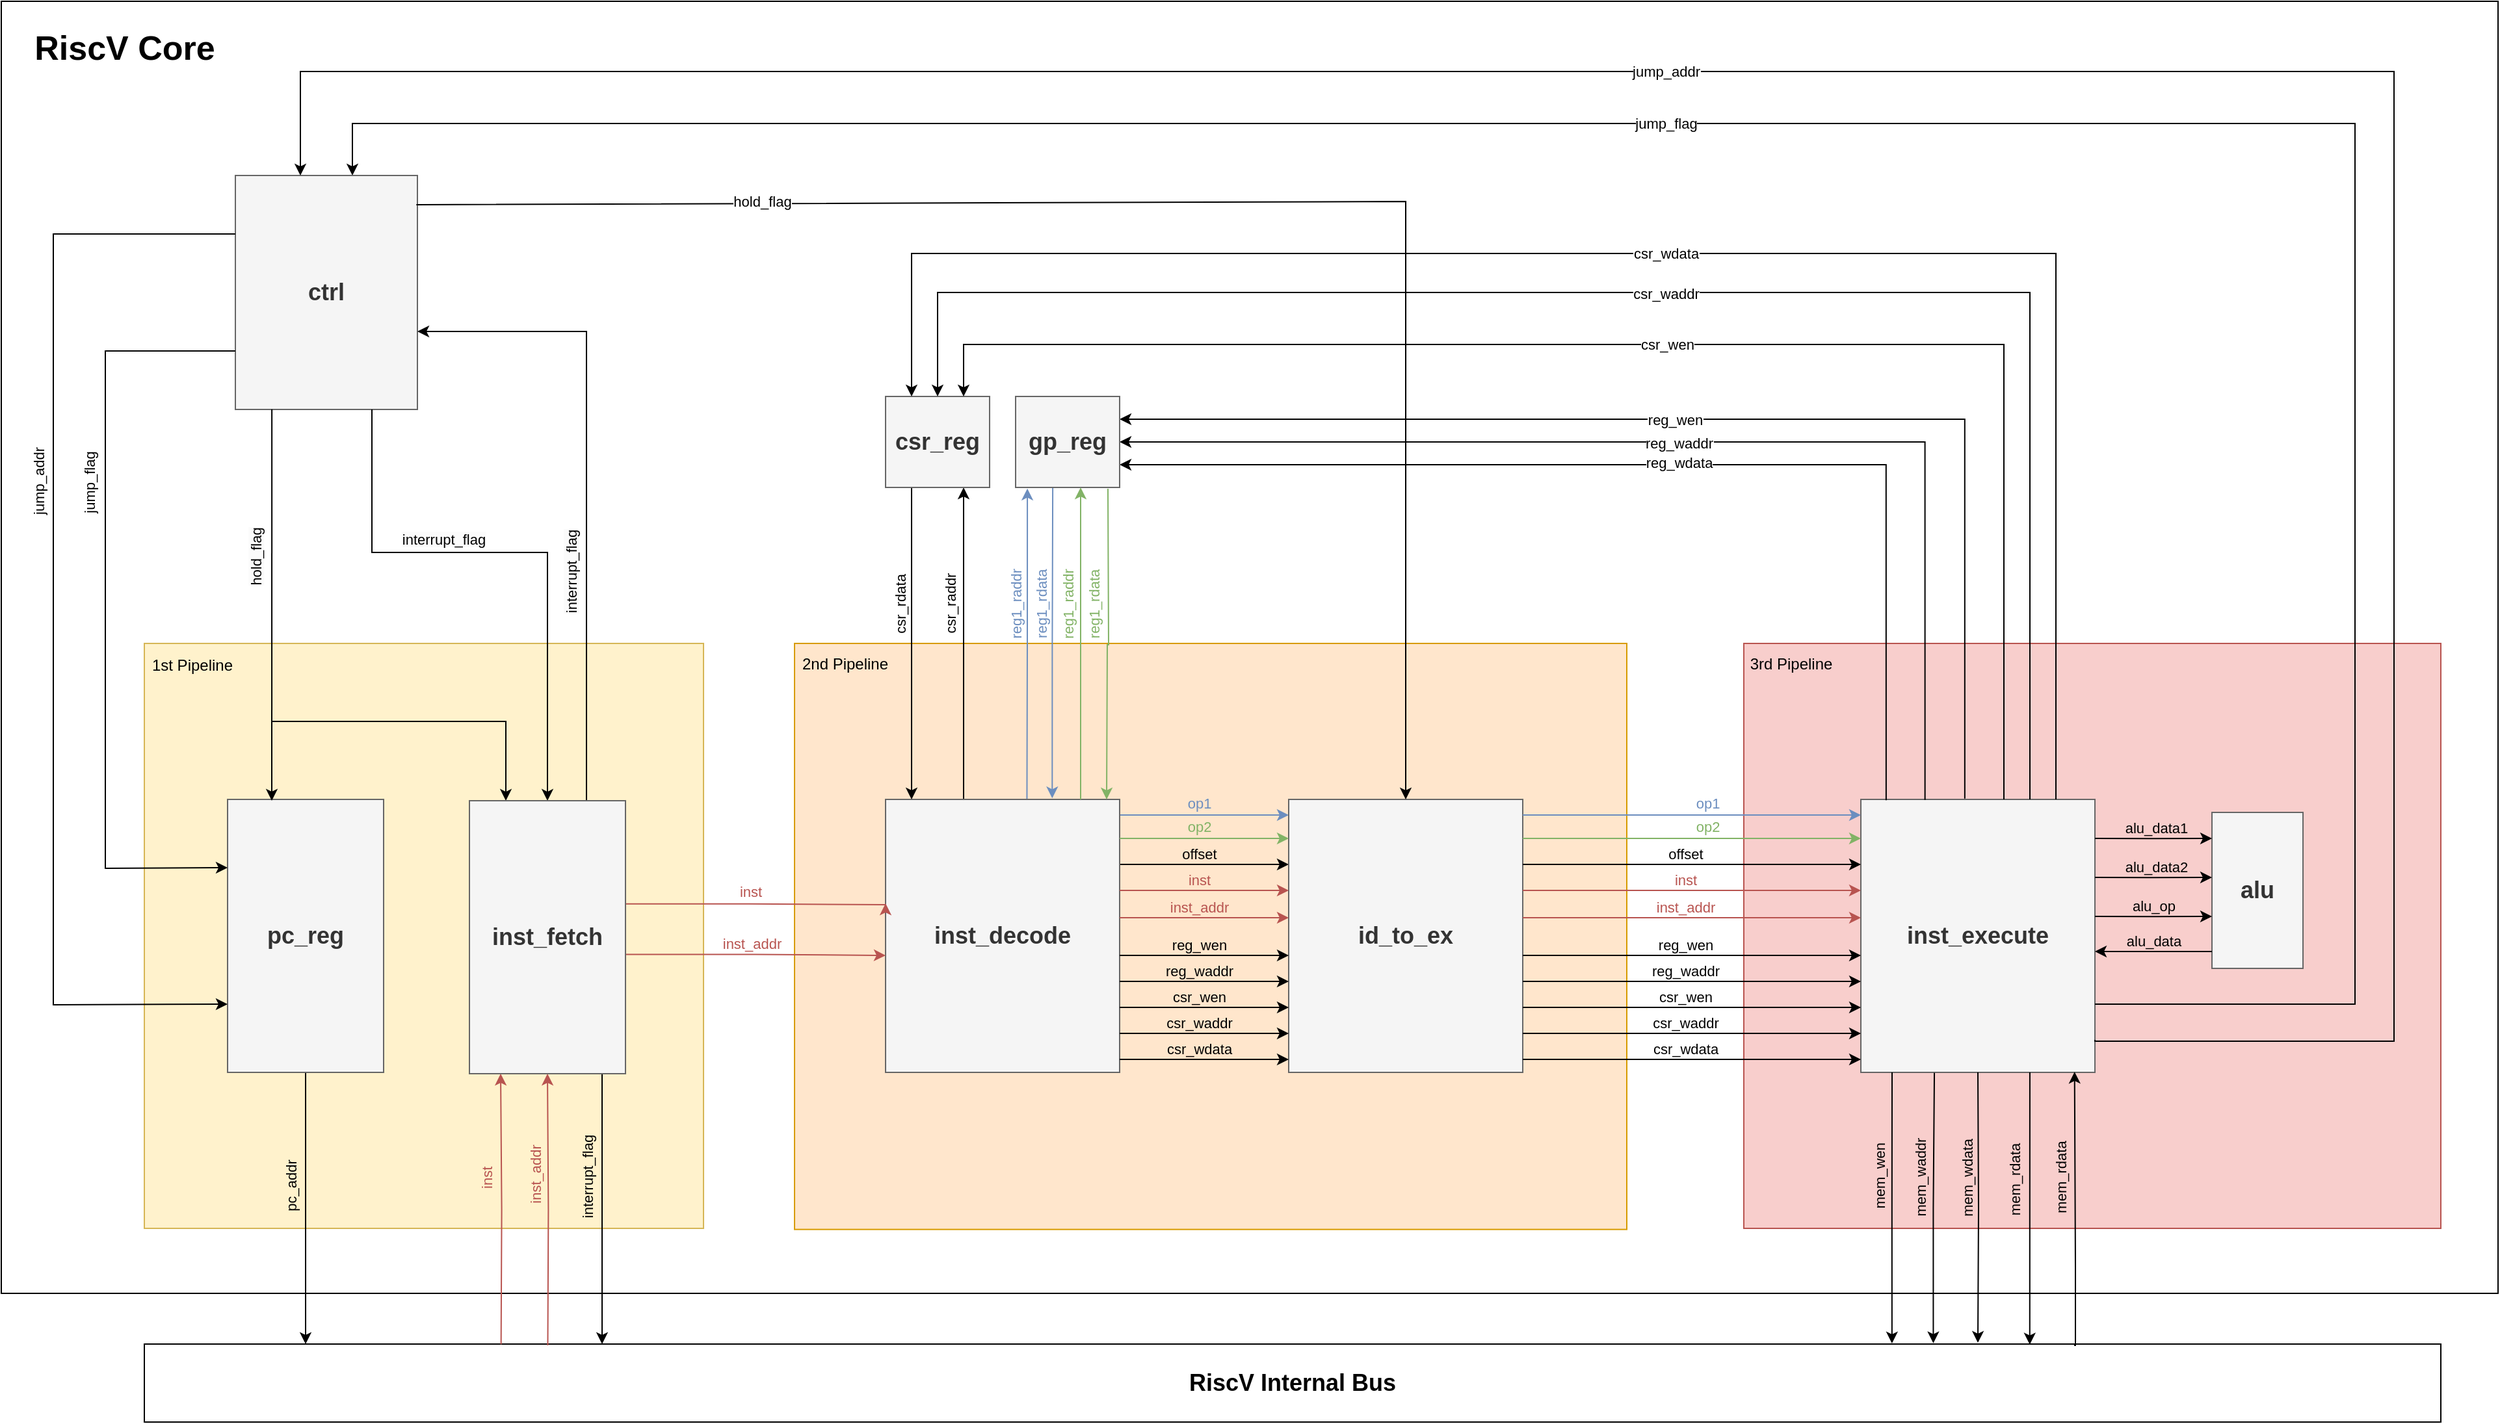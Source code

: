 <mxfile version="24.7.5">
  <diagram name="第 1 页" id="WQeAwxKFcT7OB5Cg3qxY">
    <mxGraphModel dx="327" dy="247" grid="1" gridSize="10" guides="1" tooltips="1" connect="1" arrows="1" fold="1" page="1" pageScale="1" pageWidth="827" pageHeight="1169" math="0" shadow="0">
      <root>
        <mxCell id="0" />
        <mxCell id="1" parent="0" />
        <mxCell id="hIqT9i04S8oYivavArrL-4" value="" style="rounded=0;whiteSpace=wrap;html=1;" parent="1" vertex="1">
          <mxGeometry x="240" y="106" width="1920" height="994" as="geometry" />
        </mxCell>
        <mxCell id="hIqT9i04S8oYivavArrL-15" value="" style="rounded=0;whiteSpace=wrap;html=1;fillColor=#f8cecc;strokeColor=#b85450;" parent="1" vertex="1">
          <mxGeometry x="1580" y="600" width="536" height="450" as="geometry" />
        </mxCell>
        <mxCell id="hIqT9i04S8oYivavArrL-16" value="3rd Pipeline" style="text;html=1;align=center;verticalAlign=middle;whiteSpace=wrap;rounded=0;" parent="1" vertex="1">
          <mxGeometry x="1580" y="600" width="72.826" height="32.143" as="geometry" />
        </mxCell>
        <mxCell id="at4TgTFT5-a5In5rYcma-98" value="&lt;font style=&quot;font-size: 18px;&quot;&gt;&lt;b&gt;inst_execute&lt;/b&gt;&lt;/font&gt;" style="rounded=0;whiteSpace=wrap;html=1;fillColor=#f5f5f5;fontColor=#333333;strokeColor=#666666;" vertex="1" parent="1">
          <mxGeometry x="1670" y="720" width="180" height="210" as="geometry" />
        </mxCell>
        <mxCell id="hIqT9i04S8oYivavArrL-14" value="" style="rounded=0;whiteSpace=wrap;html=1;fillColor=#ffe6cc;strokeColor=#d79b00;" parent="1" vertex="1">
          <mxGeometry x="850" y="600" width="640" height="450.82" as="geometry" />
        </mxCell>
        <mxCell id="hIqT9i04S8oYivavArrL-5" value="&lt;font style=&quot;font-size: 26px;&quot;&gt;&lt;b&gt;RiscV Core&lt;/b&gt;&lt;/font&gt;" style="text;html=1;align=center;verticalAlign=middle;whiteSpace=wrap;rounded=0;" parent="1" vertex="1">
          <mxGeometry x="255" y="127" width="160" height="30" as="geometry" />
        </mxCell>
        <mxCell id="hIqT9i04S8oYivavArrL-39" value="&lt;font style=&quot;font-size: 18px;&quot;&gt;&lt;b&gt;RiscV Internal Bus&lt;/b&gt;&lt;/font&gt;" style="rounded=0;whiteSpace=wrap;html=1;" parent="1" vertex="1">
          <mxGeometry x="350" y="1139" width="1766" height="60" as="geometry" />
        </mxCell>
        <mxCell id="at4TgTFT5-a5In5rYcma-33" style="edgeStyle=orthogonalEdgeStyle;rounded=0;orthogonalLoop=1;jettySize=auto;html=1;exitX=0.113;exitY=1.012;exitDx=0;exitDy=0;entryX=0.604;entryY=0.004;entryDx=0;entryDy=0;fillColor=#dae8fc;strokeColor=#6c8ebf;fontColor=#6C8EBF;startArrow=classic;startFill=1;endArrow=none;endFill=0;entryPerimeter=0;exitPerimeter=0;" edge="1" parent="1" source="at4TgTFT5-a5In5rYcma-201" target="at4TgTFT5-a5In5rYcma-41">
          <mxGeometry relative="1" as="geometry">
            <mxPoint x="1029" y="505.0" as="sourcePoint" />
            <mxPoint x="1029" y="585.0" as="targetPoint" />
          </mxGeometry>
        </mxCell>
        <mxCell id="at4TgTFT5-a5In5rYcma-34" value="&lt;font color=&quot;#6c8ebf&quot;&gt;reg1_raddr&lt;/font&gt;" style="edgeLabel;html=1;align=center;verticalAlign=middle;resizable=0;points=[];horizontal=0;" vertex="1" connectable="0" parent="at4TgTFT5-a5In5rYcma-33">
          <mxGeometry x="-0.06" y="1" relative="1" as="geometry">
            <mxPoint x="-10" y="-24" as="offset" />
          </mxGeometry>
        </mxCell>
        <mxCell id="at4TgTFT5-a5In5rYcma-35" style="edgeStyle=orthogonalEdgeStyle;rounded=0;orthogonalLoop=1;jettySize=auto;html=1;exitX=0.25;exitY=0;exitDx=0;exitDy=0;entryX=0.75;entryY=1;entryDx=0;entryDy=0;" edge="1" parent="1" source="at4TgTFT5-a5In5rYcma-41" target="at4TgTFT5-a5In5rYcma-50">
          <mxGeometry relative="1" as="geometry">
            <mxPoint x="960" y="730" as="sourcePoint" />
            <mxPoint x="960" y="490" as="targetPoint" />
            <Array as="points">
              <mxPoint x="980" y="720" />
            </Array>
          </mxGeometry>
        </mxCell>
        <mxCell id="at4TgTFT5-a5In5rYcma-36" value="csr_raddr" style="edgeLabel;html=1;align=center;verticalAlign=middle;resizable=0;points=[];labelBackgroundColor=none;horizontal=0;" vertex="1" connectable="0" parent="at4TgTFT5-a5In5rYcma-35">
          <mxGeometry x="-0.078" y="-1" relative="1" as="geometry">
            <mxPoint x="-11" y="-48" as="offset" />
          </mxGeometry>
        </mxCell>
        <mxCell id="at4TgTFT5-a5In5rYcma-37" style="edgeStyle=orthogonalEdgeStyle;rounded=0;orthogonalLoop=1;jettySize=auto;html=1;exitX=1;exitY=0.5;exitDx=0;exitDy=0;entryX=0;entryY=0.5;entryDx=0;entryDy=0;fillColor=#dae8fc;strokeColor=#6c8ebf;" edge="1" parent="1">
          <mxGeometry relative="1" as="geometry">
            <mxPoint x="1100" y="732" as="sourcePoint" />
            <mxPoint x="1230" y="732" as="targetPoint" />
          </mxGeometry>
        </mxCell>
        <mxCell id="at4TgTFT5-a5In5rYcma-38" value="&lt;font color=&quot;#6c8ebf&quot;&gt;op1&lt;/font&gt;" style="edgeLabel;html=1;align=center;verticalAlign=middle;resizable=0;points=[];labelBackgroundColor=none;" vertex="1" connectable="0" parent="at4TgTFT5-a5In5rYcma-37">
          <mxGeometry x="0.234" y="2" relative="1" as="geometry">
            <mxPoint x="-19" y="-7" as="offset" />
          </mxGeometry>
        </mxCell>
        <mxCell id="at4TgTFT5-a5In5rYcma-39" style="edgeStyle=orthogonalEdgeStyle;rounded=0;orthogonalLoop=1;jettySize=auto;html=1;entryX=0;entryY=0.5;entryDx=0;entryDy=0;" edge="1" parent="1">
          <mxGeometry relative="1" as="geometry">
            <mxPoint x="1100" y="770" as="sourcePoint" />
            <mxPoint x="1230" y="770" as="targetPoint" />
          </mxGeometry>
        </mxCell>
        <mxCell id="at4TgTFT5-a5In5rYcma-40" value="offset" style="edgeLabel;html=1;align=center;verticalAlign=middle;resizable=0;points=[];labelBackgroundColor=none;" vertex="1" connectable="0" parent="at4TgTFT5-a5In5rYcma-39">
          <mxGeometry x="-0.016" y="-2" relative="1" as="geometry">
            <mxPoint x="-3" y="-10" as="offset" />
          </mxGeometry>
        </mxCell>
        <mxCell id="at4TgTFT5-a5In5rYcma-41" value="&lt;font style=&quot;font-size: 18px;&quot;&gt;&lt;b&gt;inst_decode&lt;/b&gt;&lt;/font&gt;" style="rounded=0;whiteSpace=wrap;html=1;fillColor=#f5f5f5;fontColor=#333333;strokeColor=#666666;glass=0;" vertex="1" parent="1">
          <mxGeometry x="920" y="720" width="180" height="210" as="geometry" />
        </mxCell>
        <mxCell id="at4TgTFT5-a5In5rYcma-44" value="&lt;font style=&quot;font-size: 18px;&quot;&gt;&lt;b&gt;id_to_ex&lt;/b&gt;&lt;/font&gt;" style="rounded=0;whiteSpace=wrap;html=1;fillColor=#f5f5f5;fontColor=#333333;strokeColor=#666666;" vertex="1" parent="1">
          <mxGeometry x="1230" y="720" width="180" height="210" as="geometry" />
        </mxCell>
        <mxCell id="at4TgTFT5-a5In5rYcma-45" style="edgeStyle=orthogonalEdgeStyle;rounded=0;orthogonalLoop=1;jettySize=auto;html=1;exitX=0.712;exitY=-0.004;exitDx=0;exitDy=0;entryX=0.357;entryY=1.004;entryDx=0;entryDy=0;fillColor=#dae8fc;strokeColor=#6c8ebf;startArrow=classic;startFill=1;endArrow=none;endFill=0;entryPerimeter=0;exitPerimeter=0;" edge="1" parent="1" source="at4TgTFT5-a5In5rYcma-41" target="at4TgTFT5-a5In5rYcma-201">
          <mxGeometry relative="1" as="geometry">
            <mxPoint x="1069" y="585.0" as="sourcePoint" />
            <mxPoint x="1069" y="505.0" as="targetPoint" />
          </mxGeometry>
        </mxCell>
        <mxCell id="at4TgTFT5-a5In5rYcma-46" value="&lt;font color=&quot;#6c8ebf&quot;&gt;reg1_rdata&lt;/font&gt;" style="edgeLabel;html=1;align=center;verticalAlign=middle;resizable=0;points=[];horizontal=0;" vertex="1" connectable="0" parent="at4TgTFT5-a5In5rYcma-45">
          <mxGeometry x="-0.069" y="1" relative="1" as="geometry">
            <mxPoint x="-7" y="-38" as="offset" />
          </mxGeometry>
        </mxCell>
        <mxCell id="at4TgTFT5-a5In5rYcma-48" style="edgeStyle=orthogonalEdgeStyle;rounded=0;orthogonalLoop=1;jettySize=auto;html=1;exitX=0.25;exitY=1;exitDx=0;exitDy=0;" edge="1" parent="1">
          <mxGeometry relative="1" as="geometry">
            <mxPoint x="930" y="480" as="sourcePoint" />
            <mxPoint x="940" y="720" as="targetPoint" />
            <Array as="points">
              <mxPoint x="940" y="480" />
              <mxPoint x="940" y="720" />
            </Array>
          </mxGeometry>
        </mxCell>
        <mxCell id="at4TgTFT5-a5In5rYcma-49" value="csr_rdata" style="edgeLabel;html=1;align=center;verticalAlign=middle;resizable=0;points=[];horizontal=0;" vertex="1" connectable="0" parent="at4TgTFT5-a5In5rYcma-48">
          <mxGeometry x="-0.186" y="2" relative="1" as="geometry">
            <mxPoint x="-11" y="-2" as="offset" />
          </mxGeometry>
        </mxCell>
        <mxCell id="at4TgTFT5-a5In5rYcma-50" value="&lt;font style=&quot;font-size: 18px;&quot;&gt;&lt;b&gt;csr_reg&lt;/b&gt;&lt;/font&gt;" style="rounded=0;whiteSpace=wrap;html=1;fillColor=#f5f5f5;fontColor=#333333;strokeColor=#666666;" vertex="1" parent="1">
          <mxGeometry x="920" y="410" width="80" height="70" as="geometry" />
        </mxCell>
        <mxCell id="at4TgTFT5-a5In5rYcma-55" style="edgeStyle=orthogonalEdgeStyle;rounded=0;orthogonalLoop=1;jettySize=auto;html=1;exitX=1;exitY=0.5;exitDx=0;exitDy=0;entryX=0;entryY=0.5;entryDx=0;entryDy=0;fillColor=#d5e8d4;strokeColor=#82b366;" edge="1" parent="1">
          <mxGeometry relative="1" as="geometry">
            <mxPoint x="1100" y="750" as="sourcePoint" />
            <mxPoint x="1230" y="750" as="targetPoint" />
          </mxGeometry>
        </mxCell>
        <mxCell id="at4TgTFT5-a5In5rYcma-56" value="&lt;font color=&quot;#82b366&quot;&gt;op2&lt;/font&gt;" style="edgeLabel;html=1;align=center;verticalAlign=middle;resizable=0;points=[];labelBackgroundColor=none;" vertex="1" connectable="0" parent="at4TgTFT5-a5In5rYcma-55">
          <mxGeometry x="0.234" y="2" relative="1" as="geometry">
            <mxPoint x="-19" y="-7" as="offset" />
          </mxGeometry>
        </mxCell>
        <mxCell id="at4TgTFT5-a5In5rYcma-57" style="edgeStyle=orthogonalEdgeStyle;rounded=0;orthogonalLoop=1;jettySize=auto;html=1;entryX=0;entryY=0.5;entryDx=0;entryDy=0;fillColor=#f8cecc;strokeColor=#B85450;" edge="1" parent="1">
          <mxGeometry relative="1" as="geometry">
            <mxPoint x="1100" y="790" as="sourcePoint" />
            <mxPoint x="1230" y="790" as="targetPoint" />
          </mxGeometry>
        </mxCell>
        <mxCell id="at4TgTFT5-a5In5rYcma-58" value="inst" style="edgeLabel;html=1;align=center;verticalAlign=middle;resizable=0;points=[];fontColor=#B85450;labelBackgroundColor=none;" vertex="1" connectable="0" parent="at4TgTFT5-a5In5rYcma-57">
          <mxGeometry x="-0.016" y="-2" relative="1" as="geometry">
            <mxPoint x="-3" y="-10" as="offset" />
          </mxGeometry>
        </mxCell>
        <mxCell id="at4TgTFT5-a5In5rYcma-59" style="edgeStyle=orthogonalEdgeStyle;rounded=0;orthogonalLoop=1;jettySize=auto;html=1;entryX=0;entryY=0.5;entryDx=0;entryDy=0;fillColor=#f8cecc;strokeColor=#b85450;" edge="1" parent="1">
          <mxGeometry relative="1" as="geometry">
            <mxPoint x="1100" y="811" as="sourcePoint" />
            <mxPoint x="1230" y="811" as="targetPoint" />
          </mxGeometry>
        </mxCell>
        <mxCell id="at4TgTFT5-a5In5rYcma-60" value="inst_addr" style="edgeLabel;html=1;align=center;verticalAlign=middle;resizable=0;points=[];fontColor=#B85450;labelBackgroundColor=none;" vertex="1" connectable="0" parent="at4TgTFT5-a5In5rYcma-59">
          <mxGeometry x="-0.016" y="-2" relative="1" as="geometry">
            <mxPoint x="-3" y="-10" as="offset" />
          </mxGeometry>
        </mxCell>
        <mxCell id="at4TgTFT5-a5In5rYcma-61" style="edgeStyle=orthogonalEdgeStyle;rounded=0;orthogonalLoop=1;jettySize=auto;html=1;entryX=0;entryY=0.5;entryDx=0;entryDy=0;" edge="1" parent="1">
          <mxGeometry relative="1" as="geometry">
            <mxPoint x="1100" y="840" as="sourcePoint" />
            <mxPoint x="1230" y="840" as="targetPoint" />
          </mxGeometry>
        </mxCell>
        <mxCell id="at4TgTFT5-a5In5rYcma-62" value="reg_wen" style="edgeLabel;html=1;align=center;verticalAlign=middle;resizable=0;points=[];labelBackgroundColor=none;" vertex="1" connectable="0" parent="at4TgTFT5-a5In5rYcma-61">
          <mxGeometry x="-0.016" y="-2" relative="1" as="geometry">
            <mxPoint x="-3" y="-10" as="offset" />
          </mxGeometry>
        </mxCell>
        <mxCell id="at4TgTFT5-a5In5rYcma-63" style="edgeStyle=orthogonalEdgeStyle;rounded=0;orthogonalLoop=1;jettySize=auto;html=1;entryX=0;entryY=0.5;entryDx=0;entryDy=0;" edge="1" parent="1">
          <mxGeometry relative="1" as="geometry">
            <mxPoint x="1100" y="860" as="sourcePoint" />
            <mxPoint x="1230" y="860" as="targetPoint" />
          </mxGeometry>
        </mxCell>
        <mxCell id="at4TgTFT5-a5In5rYcma-64" value="reg_waddr" style="edgeLabel;html=1;align=center;verticalAlign=middle;resizable=0;points=[];labelBackgroundColor=none;" vertex="1" connectable="0" parent="at4TgTFT5-a5In5rYcma-63">
          <mxGeometry x="-0.016" y="-2" relative="1" as="geometry">
            <mxPoint x="-3" y="-10" as="offset" />
          </mxGeometry>
        </mxCell>
        <mxCell id="at4TgTFT5-a5In5rYcma-65" style="edgeStyle=orthogonalEdgeStyle;rounded=0;orthogonalLoop=1;jettySize=auto;html=1;entryX=0;entryY=0.5;entryDx=0;entryDy=0;" edge="1" parent="1">
          <mxGeometry relative="1" as="geometry">
            <mxPoint x="1100" y="880" as="sourcePoint" />
            <mxPoint x="1230" y="880" as="targetPoint" />
          </mxGeometry>
        </mxCell>
        <mxCell id="at4TgTFT5-a5In5rYcma-66" value="csr_wen" style="edgeLabel;html=1;align=center;verticalAlign=middle;resizable=0;points=[];labelBackgroundColor=none;" vertex="1" connectable="0" parent="at4TgTFT5-a5In5rYcma-65">
          <mxGeometry x="-0.016" y="-2" relative="1" as="geometry">
            <mxPoint x="-3" y="-10" as="offset" />
          </mxGeometry>
        </mxCell>
        <mxCell id="at4TgTFT5-a5In5rYcma-67" style="edgeStyle=orthogonalEdgeStyle;rounded=0;orthogonalLoop=1;jettySize=auto;html=1;entryX=0;entryY=0.5;entryDx=0;entryDy=0;" edge="1" parent="1">
          <mxGeometry relative="1" as="geometry">
            <mxPoint x="1100" y="900" as="sourcePoint" />
            <mxPoint x="1230" y="900" as="targetPoint" />
          </mxGeometry>
        </mxCell>
        <mxCell id="at4TgTFT5-a5In5rYcma-68" value="csr_waddr" style="edgeLabel;html=1;align=center;verticalAlign=middle;resizable=0;points=[];labelBackgroundColor=none;" vertex="1" connectable="0" parent="at4TgTFT5-a5In5rYcma-67">
          <mxGeometry x="-0.016" y="-2" relative="1" as="geometry">
            <mxPoint x="-3" y="-10" as="offset" />
          </mxGeometry>
        </mxCell>
        <mxCell id="at4TgTFT5-a5In5rYcma-73" style="edgeStyle=orthogonalEdgeStyle;rounded=0;orthogonalLoop=1;jettySize=auto;html=1;entryX=0;entryY=0.5;entryDx=0;entryDy=0;" edge="1" parent="1">
          <mxGeometry relative="1" as="geometry">
            <mxPoint x="1100" y="920" as="sourcePoint" />
            <mxPoint x="1230" y="920" as="targetPoint" />
          </mxGeometry>
        </mxCell>
        <mxCell id="at4TgTFT5-a5In5rYcma-74" value="csr_wdata" style="edgeLabel;html=1;align=center;verticalAlign=middle;resizable=0;points=[];labelBackgroundColor=none;" vertex="1" connectable="0" parent="at4TgTFT5-a5In5rYcma-73">
          <mxGeometry x="-0.016" y="-2" relative="1" as="geometry">
            <mxPoint x="-3" y="-10" as="offset" />
          </mxGeometry>
        </mxCell>
        <mxCell id="at4TgTFT5-a5In5rYcma-96" style="edgeStyle=orthogonalEdgeStyle;rounded=0;orthogonalLoop=1;jettySize=auto;html=1;exitX=1;exitY=0.75;exitDx=0;exitDy=0;" edge="1" parent="1" source="at4TgTFT5-a5In5rYcma-98" target="at4TgTFT5-a5In5rYcma-153">
          <mxGeometry relative="1" as="geometry">
            <Array as="points">
              <mxPoint x="2050" y="877" />
              <mxPoint x="2050" y="200" />
              <mxPoint x="510" y="200" />
            </Array>
          </mxGeometry>
        </mxCell>
        <mxCell id="at4TgTFT5-a5In5rYcma-97" value="jump_flag" style="edgeLabel;html=1;align=center;verticalAlign=middle;resizable=0;points=[];" vertex="1" connectable="0" parent="at4TgTFT5-a5In5rYcma-96">
          <mxGeometry x="-0.067" y="1" relative="1" as="geometry">
            <mxPoint x="-261" y="-1" as="offset" />
          </mxGeometry>
        </mxCell>
        <mxCell id="at4TgTFT5-a5In5rYcma-122" style="edgeStyle=orthogonalEdgeStyle;rounded=0;orthogonalLoop=1;jettySize=auto;html=1;entryX=0.314;entryY=1.002;entryDx=0;entryDy=0;endArrow=none;endFill=0;startArrow=classic;startFill=1;entryPerimeter=0;exitX=0.779;exitY=-0.011;exitDx=0;exitDy=0;exitPerimeter=0;" edge="1" parent="1" source="hIqT9i04S8oYivavArrL-39" target="at4TgTFT5-a5In5rYcma-98">
          <mxGeometry relative="1" as="geometry">
            <mxPoint x="1726" y="1079" as="sourcePoint" />
            <mxPoint x="1726.57" y="940" as="targetPoint" />
          </mxGeometry>
        </mxCell>
        <mxCell id="at4TgTFT5-a5In5rYcma-123" value="mem_waddr" style="edgeLabel;html=1;align=center;verticalAlign=middle;resizable=0;points=[];labelBackgroundColor=none;horizontal=0;" vertex="1" connectable="0" parent="at4TgTFT5-a5In5rYcma-122">
          <mxGeometry x="-0.078" y="-1" relative="1" as="geometry">
            <mxPoint x="-11" y="-31" as="offset" />
          </mxGeometry>
        </mxCell>
        <mxCell id="at4TgTFT5-a5In5rYcma-125" style="edgeStyle=orthogonalEdgeStyle;rounded=0;orthogonalLoop=1;jettySize=auto;html=1;exitX=0.761;exitY=-0.009;exitDx=0;exitDy=0;startArrow=classic;startFill=1;endArrow=none;endFill=0;exitPerimeter=0;" edge="1" parent="1" source="hIqT9i04S8oYivavArrL-39">
          <mxGeometry relative="1" as="geometry">
            <mxPoint x="1693.926" y="1071.14" as="sourcePoint" />
            <mxPoint x="1694" y="930" as="targetPoint" />
          </mxGeometry>
        </mxCell>
        <mxCell id="at4TgTFT5-a5In5rYcma-126" value="mem_wen" style="edgeLabel;html=1;align=center;verticalAlign=middle;resizable=0;points=[];labelBackgroundColor=none;horizontal=0;" vertex="1" connectable="0" parent="at4TgTFT5-a5In5rYcma-125">
          <mxGeometry x="-0.078" y="-1" relative="1" as="geometry">
            <mxPoint x="-11" y="-32" as="offset" />
          </mxGeometry>
        </mxCell>
        <mxCell id="at4TgTFT5-a5In5rYcma-133" style="edgeStyle=orthogonalEdgeStyle;rounded=0;orthogonalLoop=1;jettySize=auto;html=1;exitX=0.108;exitY=0.003;exitDx=0;exitDy=0;entryX=1;entryY=0.75;entryDx=0;entryDy=0;exitPerimeter=0;" edge="1" parent="1" source="at4TgTFT5-a5In5rYcma-98" target="at4TgTFT5-a5In5rYcma-201">
          <mxGeometry relative="1" as="geometry">
            <mxPoint x="1460" y="560" as="sourcePoint" />
            <mxPoint x="1460" y="480" as="targetPoint" />
            <Array as="points">
              <mxPoint x="1689" y="462" />
            </Array>
          </mxGeometry>
        </mxCell>
        <mxCell id="at4TgTFT5-a5In5rYcma-135" style="edgeStyle=orthogonalEdgeStyle;rounded=0;orthogonalLoop=1;jettySize=auto;html=1;exitX=0.274;exitY=0.002;exitDx=0;exitDy=0;entryX=1;entryY=0.5;entryDx=0;entryDy=0;exitPerimeter=0;" edge="1" parent="1" source="at4TgTFT5-a5In5rYcma-98" target="at4TgTFT5-a5In5rYcma-201">
          <mxGeometry relative="1" as="geometry">
            <mxPoint x="1489.0" y="560" as="sourcePoint" />
            <mxPoint x="1489.0" y="480" as="targetPoint" />
            <Array as="points">
              <mxPoint x="1719" y="445" />
            </Array>
          </mxGeometry>
        </mxCell>
        <mxCell id="at4TgTFT5-a5In5rYcma-136" value="reg_waddr" style="edgeLabel;html=1;align=center;verticalAlign=middle;resizable=0;points=[];" vertex="1" connectable="0" parent="at4TgTFT5-a5In5rYcma-135">
          <mxGeometry x="-0.078" y="-1" relative="1" as="geometry">
            <mxPoint x="-52" y="2" as="offset" />
          </mxGeometry>
        </mxCell>
        <mxCell id="at4TgTFT5-a5In5rYcma-137" style="edgeStyle=orthogonalEdgeStyle;rounded=0;orthogonalLoop=1;jettySize=auto;html=1;exitX=0.444;exitY=-0.003;exitDx=0;exitDy=0;entryX=1;entryY=0.25;entryDx=0;entryDy=0;exitPerimeter=0;" edge="1" parent="1" source="at4TgTFT5-a5In5rYcma-98" target="at4TgTFT5-a5In5rYcma-201">
          <mxGeometry relative="1" as="geometry">
            <mxPoint x="1520.0" y="560" as="sourcePoint" />
            <mxPoint x="1520.0" y="480" as="targetPoint" />
          </mxGeometry>
        </mxCell>
        <mxCell id="at4TgTFT5-a5In5rYcma-138" value="reg_wdata" style="edgeLabel;html=1;align=center;verticalAlign=middle;resizable=0;points=[];" vertex="1" connectable="0" parent="at4TgTFT5-a5In5rYcma-137">
          <mxGeometry x="-0.078" y="-1" relative="1" as="geometry">
            <mxPoint x="-78" y="34" as="offset" />
          </mxGeometry>
        </mxCell>
        <mxCell id="at4TgTFT5-a5In5rYcma-209" value="reg_wen" style="edgeLabel;html=1;align=center;verticalAlign=middle;resizable=0;points=[];" vertex="1" connectable="0" parent="at4TgTFT5-a5In5rYcma-137">
          <mxGeometry x="0.068" relative="1" as="geometry">
            <mxPoint x="-12" as="offset" />
          </mxGeometry>
        </mxCell>
        <mxCell id="at4TgTFT5-a5In5rYcma-140" style="edgeStyle=orthogonalEdgeStyle;rounded=0;orthogonalLoop=1;jettySize=auto;html=1;exitX=0.821;exitY=0.006;exitDx=0;exitDy=0;entryX=0.722;entryY=1;entryDx=0;entryDy=0;endArrow=none;endFill=0;startArrow=classic;startFill=1;entryPerimeter=0;exitPerimeter=0;" edge="1" parent="1" source="hIqT9i04S8oYivavArrL-39" target="at4TgTFT5-a5In5rYcma-98">
          <mxGeometry relative="1" as="geometry">
            <mxPoint x="1800" y="1020" as="sourcePoint" />
            <mxPoint x="1800" y="940" as="targetPoint" />
          </mxGeometry>
        </mxCell>
        <mxCell id="at4TgTFT5-a5In5rYcma-141" value="mem_rdata" style="edgeLabel;html=1;align=center;verticalAlign=middle;resizable=0;points=[];horizontal=0;labelBackgroundColor=none;" vertex="1" connectable="0" parent="at4TgTFT5-a5In5rYcma-140">
          <mxGeometry x="-0.078" y="-1" relative="1" as="geometry">
            <mxPoint x="-13" y="-30" as="offset" />
          </mxGeometry>
        </mxCell>
        <mxCell id="at4TgTFT5-a5In5rYcma-144" value="&lt;font style=&quot;font-size: 18px;&quot;&gt;&lt;b&gt;alu&lt;/b&gt;&lt;/font&gt;" style="rounded=0;whiteSpace=wrap;html=1;fillColor=#f5f5f5;fontColor=#333333;strokeColor=#666666;" vertex="1" parent="1">
          <mxGeometry x="1940" y="730" width="70" height="120" as="geometry" />
        </mxCell>
        <mxCell id="at4TgTFT5-a5In5rYcma-145" style="edgeStyle=orthogonalEdgeStyle;rounded=0;orthogonalLoop=1;jettySize=auto;html=1;exitX=1;exitY=0.25;exitDx=0;exitDy=0;entryX=0;entryY=0.437;entryDx=0;entryDy=0;entryPerimeter=0;" edge="1" parent="1">
          <mxGeometry relative="1" as="geometry">
            <mxPoint x="1850" y="750.06" as="sourcePoint" />
            <mxPoint x="1940" y="750" as="targetPoint" />
            <Array as="points">
              <mxPoint x="1895" y="749.56" />
              <mxPoint x="1895" y="749.56" />
            </Array>
          </mxGeometry>
        </mxCell>
        <mxCell id="at4TgTFT5-a5In5rYcma-146" value="alu_data1" style="edgeLabel;html=1;align=center;verticalAlign=middle;resizable=0;points=[];labelBackgroundColor=none;" vertex="1" connectable="0" parent="at4TgTFT5-a5In5rYcma-145">
          <mxGeometry x="0.084" relative="1" as="geometry">
            <mxPoint x="-2" y="-8" as="offset" />
          </mxGeometry>
        </mxCell>
        <mxCell id="at4TgTFT5-a5In5rYcma-147" style="edgeStyle=orthogonalEdgeStyle;rounded=0;orthogonalLoop=1;jettySize=auto;html=1;exitX=1;exitY=0.25;exitDx=0;exitDy=0;entryX=0;entryY=0.437;entryDx=0;entryDy=0;entryPerimeter=0;" edge="1" parent="1">
          <mxGeometry relative="1" as="geometry">
            <mxPoint x="1850" y="780.06" as="sourcePoint" />
            <mxPoint x="1940" y="780" as="targetPoint" />
            <Array as="points">
              <mxPoint x="1895" y="779.56" />
              <mxPoint x="1895" y="779.56" />
            </Array>
          </mxGeometry>
        </mxCell>
        <mxCell id="at4TgTFT5-a5In5rYcma-148" value="alu_data2" style="edgeLabel;html=1;align=center;verticalAlign=middle;resizable=0;points=[];labelBackgroundColor=none;" vertex="1" connectable="0" parent="at4TgTFT5-a5In5rYcma-147">
          <mxGeometry x="0.084" relative="1" as="geometry">
            <mxPoint x="-2" y="-8" as="offset" />
          </mxGeometry>
        </mxCell>
        <mxCell id="at4TgTFT5-a5In5rYcma-149" style="edgeStyle=orthogonalEdgeStyle;rounded=0;orthogonalLoop=1;jettySize=auto;html=1;exitX=1;exitY=0.25;exitDx=0;exitDy=0;entryX=0;entryY=0.437;entryDx=0;entryDy=0;entryPerimeter=0;" edge="1" parent="1">
          <mxGeometry relative="1" as="geometry">
            <mxPoint x="1850" y="810.06" as="sourcePoint" />
            <mxPoint x="1940" y="810" as="targetPoint" />
            <Array as="points">
              <mxPoint x="1895" y="809.56" />
              <mxPoint x="1895" y="809.56" />
            </Array>
          </mxGeometry>
        </mxCell>
        <mxCell id="at4TgTFT5-a5In5rYcma-150" value="alu_op" style="edgeLabel;html=1;align=center;verticalAlign=middle;resizable=0;points=[];labelBackgroundColor=none;" vertex="1" connectable="0" parent="at4TgTFT5-a5In5rYcma-149">
          <mxGeometry x="0.084" relative="1" as="geometry">
            <mxPoint x="-4" y="-8" as="offset" />
          </mxGeometry>
        </mxCell>
        <mxCell id="at4TgTFT5-a5In5rYcma-151" style="edgeStyle=orthogonalEdgeStyle;rounded=0;orthogonalLoop=1;jettySize=auto;html=1;" edge="1" parent="1">
          <mxGeometry relative="1" as="geometry">
            <mxPoint x="1940" y="837.011" as="sourcePoint" />
            <mxPoint x="1850" y="837" as="targetPoint" />
          </mxGeometry>
        </mxCell>
        <mxCell id="at4TgTFT5-a5In5rYcma-152" value="alu_data" style="edgeLabel;html=1;align=center;verticalAlign=middle;resizable=0;points=[];labelBackgroundColor=none;" vertex="1" connectable="0" parent="at4TgTFT5-a5In5rYcma-151">
          <mxGeometry x="-0.114" y="1" relative="1" as="geometry">
            <mxPoint x="-5" y="-9" as="offset" />
          </mxGeometry>
        </mxCell>
        <mxCell id="at4TgTFT5-a5In5rYcma-153" value="&lt;font style=&quot;font-size: 18px;&quot;&gt;&lt;b&gt;ctrl&lt;/b&gt;&lt;/font&gt;" style="rounded=0;whiteSpace=wrap;html=1;fillColor=#f5f5f5;fontColor=#333333;strokeColor=#666666;" vertex="1" parent="1">
          <mxGeometry x="420" y="240" width="140" height="180" as="geometry" />
        </mxCell>
        <mxCell id="at4TgTFT5-a5In5rYcma-154" style="edgeStyle=orthogonalEdgeStyle;rounded=0;orthogonalLoop=1;jettySize=auto;html=1;exitX=1;exitY=0.75;exitDx=0;exitDy=0;" edge="1" parent="1" target="at4TgTFT5-a5In5rYcma-153">
          <mxGeometry relative="1" as="geometry">
            <mxPoint x="1850" y="905" as="sourcePoint" />
            <mxPoint x="455" y="225" as="targetPoint" />
            <Array as="points">
              <mxPoint x="1850" y="906" />
              <mxPoint x="2080" y="906" />
              <mxPoint x="2080" y="160" />
              <mxPoint x="470" y="160" />
            </Array>
          </mxGeometry>
        </mxCell>
        <mxCell id="at4TgTFT5-a5In5rYcma-155" value="jump_addr" style="edgeLabel;html=1;align=center;verticalAlign=middle;resizable=0;points=[];" vertex="1" connectable="0" parent="at4TgTFT5-a5In5rYcma-154">
          <mxGeometry x="-0.067" y="1" relative="1" as="geometry">
            <mxPoint x="-293" y="-1" as="offset" />
          </mxGeometry>
        </mxCell>
        <mxCell id="at4TgTFT5-a5In5rYcma-200" value="" style="group" vertex="1" connectable="0" parent="1">
          <mxGeometry x="1410" y="732" width="260" height="188" as="geometry" />
        </mxCell>
        <mxCell id="at4TgTFT5-a5In5rYcma-180" style="edgeStyle=orthogonalEdgeStyle;rounded=0;orthogonalLoop=1;jettySize=auto;html=1;exitX=1;exitY=0.5;exitDx=0;exitDy=0;entryX=0;entryY=0.5;entryDx=0;entryDy=0;fillColor=#dae8fc;strokeColor=#6c8ebf;" edge="1" parent="at4TgTFT5-a5In5rYcma-200">
          <mxGeometry relative="1" as="geometry">
            <mxPoint as="sourcePoint" />
            <mxPoint x="260" as="targetPoint" />
          </mxGeometry>
        </mxCell>
        <mxCell id="at4TgTFT5-a5In5rYcma-181" value="&lt;font color=&quot;#6c8ebf&quot;&gt;op1&lt;/font&gt;" style="edgeLabel;html=1;align=center;verticalAlign=middle;resizable=0;points=[];labelBackgroundColor=none;" vertex="1" connectable="0" parent="at4TgTFT5-a5In5rYcma-180">
          <mxGeometry x="0.234" y="2" relative="1" as="geometry">
            <mxPoint x="-19" y="-7" as="offset" />
          </mxGeometry>
        </mxCell>
        <mxCell id="at4TgTFT5-a5In5rYcma-182" style="edgeStyle=orthogonalEdgeStyle;rounded=0;orthogonalLoop=1;jettySize=auto;html=1;entryX=0;entryY=0.5;entryDx=0;entryDy=0;" edge="1" parent="at4TgTFT5-a5In5rYcma-200">
          <mxGeometry relative="1" as="geometry">
            <mxPoint y="38" as="sourcePoint" />
            <mxPoint x="260" y="38" as="targetPoint" />
          </mxGeometry>
        </mxCell>
        <mxCell id="at4TgTFT5-a5In5rYcma-183" value="offset" style="edgeLabel;html=1;align=center;verticalAlign=middle;resizable=0;points=[];labelBackgroundColor=none;" vertex="1" connectable="0" parent="at4TgTFT5-a5In5rYcma-182">
          <mxGeometry x="-0.016" y="-2" relative="1" as="geometry">
            <mxPoint x="-3" y="-10" as="offset" />
          </mxGeometry>
        </mxCell>
        <mxCell id="at4TgTFT5-a5In5rYcma-184" style="edgeStyle=orthogonalEdgeStyle;rounded=0;orthogonalLoop=1;jettySize=auto;html=1;exitX=1;exitY=0.5;exitDx=0;exitDy=0;entryX=0;entryY=0.5;entryDx=0;entryDy=0;fillColor=#d5e8d4;strokeColor=#82b366;" edge="1" parent="at4TgTFT5-a5In5rYcma-200">
          <mxGeometry relative="1" as="geometry">
            <mxPoint y="18" as="sourcePoint" />
            <mxPoint x="260" y="18" as="targetPoint" />
          </mxGeometry>
        </mxCell>
        <mxCell id="at4TgTFT5-a5In5rYcma-185" value="&lt;font color=&quot;#82b366&quot;&gt;op2&lt;/font&gt;" style="edgeLabel;html=1;align=center;verticalAlign=middle;resizable=0;points=[];labelBackgroundColor=none;" vertex="1" connectable="0" parent="at4TgTFT5-a5In5rYcma-184">
          <mxGeometry x="0.234" y="2" relative="1" as="geometry">
            <mxPoint x="-19" y="-7" as="offset" />
          </mxGeometry>
        </mxCell>
        <mxCell id="at4TgTFT5-a5In5rYcma-186" style="edgeStyle=orthogonalEdgeStyle;rounded=0;orthogonalLoop=1;jettySize=auto;html=1;entryX=0;entryY=0.5;entryDx=0;entryDy=0;fillColor=#f8cecc;strokeColor=#B85450;" edge="1" parent="at4TgTFT5-a5In5rYcma-200">
          <mxGeometry relative="1" as="geometry">
            <mxPoint y="58" as="sourcePoint" />
            <mxPoint x="260" y="58" as="targetPoint" />
          </mxGeometry>
        </mxCell>
        <mxCell id="at4TgTFT5-a5In5rYcma-187" value="inst" style="edgeLabel;html=1;align=center;verticalAlign=middle;resizable=0;points=[];fontColor=#B85450;labelBackgroundColor=none;" vertex="1" connectable="0" parent="at4TgTFT5-a5In5rYcma-186">
          <mxGeometry x="-0.016" y="-2" relative="1" as="geometry">
            <mxPoint x="-3" y="-10" as="offset" />
          </mxGeometry>
        </mxCell>
        <mxCell id="at4TgTFT5-a5In5rYcma-188" style="edgeStyle=orthogonalEdgeStyle;rounded=0;orthogonalLoop=1;jettySize=auto;html=1;entryX=0;entryY=0.5;entryDx=0;entryDy=0;fillColor=#f8cecc;strokeColor=#b85450;" edge="1" parent="at4TgTFT5-a5In5rYcma-200">
          <mxGeometry relative="1" as="geometry">
            <mxPoint y="79" as="sourcePoint" />
            <mxPoint x="260" y="79" as="targetPoint" />
          </mxGeometry>
        </mxCell>
        <mxCell id="at4TgTFT5-a5In5rYcma-189" value="inst_addr" style="edgeLabel;html=1;align=center;verticalAlign=middle;resizable=0;points=[];fontColor=#B85450;labelBackgroundColor=none;" vertex="1" connectable="0" parent="at4TgTFT5-a5In5rYcma-188">
          <mxGeometry x="-0.016" y="-2" relative="1" as="geometry">
            <mxPoint x="-3" y="-10" as="offset" />
          </mxGeometry>
        </mxCell>
        <mxCell id="at4TgTFT5-a5In5rYcma-190" style="edgeStyle=orthogonalEdgeStyle;rounded=0;orthogonalLoop=1;jettySize=auto;html=1;entryX=0;entryY=0.5;entryDx=0;entryDy=0;" edge="1" parent="at4TgTFT5-a5In5rYcma-200">
          <mxGeometry relative="1" as="geometry">
            <mxPoint y="108" as="sourcePoint" />
            <mxPoint x="260" y="108" as="targetPoint" />
          </mxGeometry>
        </mxCell>
        <mxCell id="at4TgTFT5-a5In5rYcma-191" value="reg_wen" style="edgeLabel;html=1;align=center;verticalAlign=middle;resizable=0;points=[];labelBackgroundColor=none;" vertex="1" connectable="0" parent="at4TgTFT5-a5In5rYcma-190">
          <mxGeometry x="-0.016" y="-2" relative="1" as="geometry">
            <mxPoint x="-3" y="-10" as="offset" />
          </mxGeometry>
        </mxCell>
        <mxCell id="at4TgTFT5-a5In5rYcma-192" style="edgeStyle=orthogonalEdgeStyle;rounded=0;orthogonalLoop=1;jettySize=auto;html=1;entryX=0;entryY=0.5;entryDx=0;entryDy=0;" edge="1" parent="at4TgTFT5-a5In5rYcma-200">
          <mxGeometry relative="1" as="geometry">
            <mxPoint y="128" as="sourcePoint" />
            <mxPoint x="260" y="128" as="targetPoint" />
          </mxGeometry>
        </mxCell>
        <mxCell id="at4TgTFT5-a5In5rYcma-193" value="reg_waddr" style="edgeLabel;html=1;align=center;verticalAlign=middle;resizable=0;points=[];labelBackgroundColor=none;" vertex="1" connectable="0" parent="at4TgTFT5-a5In5rYcma-192">
          <mxGeometry x="-0.016" y="-2" relative="1" as="geometry">
            <mxPoint x="-3" y="-10" as="offset" />
          </mxGeometry>
        </mxCell>
        <mxCell id="at4TgTFT5-a5In5rYcma-194" style="edgeStyle=orthogonalEdgeStyle;rounded=0;orthogonalLoop=1;jettySize=auto;html=1;entryX=0;entryY=0.5;entryDx=0;entryDy=0;" edge="1" parent="at4TgTFT5-a5In5rYcma-200">
          <mxGeometry relative="1" as="geometry">
            <mxPoint y="148" as="sourcePoint" />
            <mxPoint x="260" y="148" as="targetPoint" />
          </mxGeometry>
        </mxCell>
        <mxCell id="at4TgTFT5-a5In5rYcma-195" value="csr_wen" style="edgeLabel;html=1;align=center;verticalAlign=middle;resizable=0;points=[];labelBackgroundColor=none;" vertex="1" connectable="0" parent="at4TgTFT5-a5In5rYcma-194">
          <mxGeometry x="-0.016" y="-2" relative="1" as="geometry">
            <mxPoint x="-3" y="-10" as="offset" />
          </mxGeometry>
        </mxCell>
        <mxCell id="at4TgTFT5-a5In5rYcma-196" style="edgeStyle=orthogonalEdgeStyle;rounded=0;orthogonalLoop=1;jettySize=auto;html=1;entryX=0;entryY=0.5;entryDx=0;entryDy=0;" edge="1" parent="at4TgTFT5-a5In5rYcma-200">
          <mxGeometry relative="1" as="geometry">
            <mxPoint y="168" as="sourcePoint" />
            <mxPoint x="260" y="168" as="targetPoint" />
          </mxGeometry>
        </mxCell>
        <mxCell id="at4TgTFT5-a5In5rYcma-197" value="csr_waddr" style="edgeLabel;html=1;align=center;verticalAlign=middle;resizable=0;points=[];labelBackgroundColor=none;" vertex="1" connectable="0" parent="at4TgTFT5-a5In5rYcma-196">
          <mxGeometry x="-0.016" y="-2" relative="1" as="geometry">
            <mxPoint x="-3" y="-10" as="offset" />
          </mxGeometry>
        </mxCell>
        <mxCell id="at4TgTFT5-a5In5rYcma-198" style="edgeStyle=orthogonalEdgeStyle;rounded=0;orthogonalLoop=1;jettySize=auto;html=1;entryX=0;entryY=0.5;entryDx=0;entryDy=0;" edge="1" parent="at4TgTFT5-a5In5rYcma-200">
          <mxGeometry relative="1" as="geometry">
            <mxPoint y="188" as="sourcePoint" />
            <mxPoint x="260" y="188" as="targetPoint" />
          </mxGeometry>
        </mxCell>
        <mxCell id="at4TgTFT5-a5In5rYcma-199" value="csr_wdata" style="edgeLabel;html=1;align=center;verticalAlign=middle;resizable=0;points=[];labelBackgroundColor=none;" vertex="1" connectable="0" parent="at4TgTFT5-a5In5rYcma-198">
          <mxGeometry x="-0.016" y="-2" relative="1" as="geometry">
            <mxPoint x="-3" y="-10" as="offset" />
          </mxGeometry>
        </mxCell>
        <mxCell id="at4TgTFT5-a5In5rYcma-201" value="&lt;font style=&quot;font-size: 18px;&quot;&gt;&lt;b&gt;gp_reg&lt;/b&gt;&lt;/font&gt;" style="rounded=0;whiteSpace=wrap;html=1;fillColor=#f5f5f5;fontColor=#333333;strokeColor=#666666;" vertex="1" parent="1">
          <mxGeometry x="1020" y="410" width="80" height="70" as="geometry" />
        </mxCell>
        <mxCell id="at4TgTFT5-a5In5rYcma-131" style="edgeStyle=orthogonalEdgeStyle;rounded=0;orthogonalLoop=1;jettySize=auto;html=1;entryX=0.25;entryY=0;entryDx=0;entryDy=0;" edge="1" parent="1" source="at4TgTFT5-a5In5rYcma-98" target="at4TgTFT5-a5In5rYcma-50">
          <mxGeometry relative="1" as="geometry">
            <mxPoint x="1739" y="720" as="sourcePoint" />
            <mxPoint x="1739" y="640" as="targetPoint" />
            <Array as="points">
              <mxPoint x="1820" y="300" />
              <mxPoint x="940" y="300" />
            </Array>
          </mxGeometry>
        </mxCell>
        <mxCell id="at4TgTFT5-a5In5rYcma-132" value="csr_wdata" style="edgeLabel;html=1;align=center;verticalAlign=middle;resizable=0;points=[];" vertex="1" connectable="0" parent="at4TgTFT5-a5In5rYcma-131">
          <mxGeometry x="-0.078" y="-1" relative="1" as="geometry">
            <mxPoint x="-70" y="1" as="offset" />
          </mxGeometry>
        </mxCell>
        <mxCell id="at4TgTFT5-a5In5rYcma-129" style="edgeStyle=orthogonalEdgeStyle;rounded=0;orthogonalLoop=1;jettySize=auto;html=1;entryX=0.5;entryY=0;entryDx=0;entryDy=0;" edge="1" parent="1" source="at4TgTFT5-a5In5rYcma-98" target="at4TgTFT5-a5In5rYcma-50">
          <mxGeometry relative="1" as="geometry">
            <mxPoint x="1708" y="720" as="sourcePoint" />
            <mxPoint x="1708" y="640" as="targetPoint" />
            <Array as="points">
              <mxPoint x="1800" y="330" />
              <mxPoint x="960" y="330" />
            </Array>
          </mxGeometry>
        </mxCell>
        <mxCell id="at4TgTFT5-a5In5rYcma-130" value="csr_waddr" style="edgeLabel;html=1;align=center;verticalAlign=middle;resizable=0;points=[];" vertex="1" connectable="0" parent="at4TgTFT5-a5In5rYcma-129">
          <mxGeometry x="-0.078" y="-1" relative="1" as="geometry">
            <mxPoint x="-66" y="2" as="offset" />
          </mxGeometry>
        </mxCell>
        <mxCell id="at4TgTFT5-a5In5rYcma-120" style="edgeStyle=orthogonalEdgeStyle;rounded=0;orthogonalLoop=1;jettySize=auto;html=1;entryX=0.75;entryY=0;entryDx=0;entryDy=0;" edge="1" parent="1" source="at4TgTFT5-a5In5rYcma-98" target="at4TgTFT5-a5In5rYcma-50">
          <mxGeometry relative="1" as="geometry">
            <mxPoint x="1679" y="720" as="sourcePoint" />
            <mxPoint x="1510" y="550" as="targetPoint" />
            <Array as="points">
              <mxPoint x="1780" y="370" />
              <mxPoint x="980" y="370" />
            </Array>
          </mxGeometry>
        </mxCell>
        <mxCell id="at4TgTFT5-a5In5rYcma-121" value="csr_wen" style="edgeLabel;html=1;align=center;verticalAlign=middle;resizable=0;points=[];" vertex="1" connectable="0" parent="at4TgTFT5-a5In5rYcma-120">
          <mxGeometry x="-0.078" y="-1" relative="1" as="geometry">
            <mxPoint x="-61" y="1" as="offset" />
          </mxGeometry>
        </mxCell>
        <mxCell id="at4TgTFT5-a5In5rYcma-202" style="edgeStyle=orthogonalEdgeStyle;rounded=0;orthogonalLoop=1;jettySize=auto;html=1;exitX=0.113;exitY=1.012;exitDx=0;exitDy=0;entryX=0.604;entryY=0.004;entryDx=0;entryDy=0;fillColor=#d5e8d4;strokeColor=#82b366;fontColor=#6C8EBF;startArrow=classic;startFill=1;endArrow=none;endFill=0;entryPerimeter=0;exitPerimeter=0;" edge="1" parent="1">
          <mxGeometry relative="1" as="geometry">
            <mxPoint x="1070" y="480" as="sourcePoint" />
            <mxPoint x="1070" y="720" as="targetPoint" />
          </mxGeometry>
        </mxCell>
        <mxCell id="at4TgTFT5-a5In5rYcma-203" value="&lt;font&gt;reg1_raddr&lt;/font&gt;" style="edgeLabel;html=1;align=center;verticalAlign=middle;resizable=0;points=[];fontColor=#82B366;horizontal=0;" vertex="1" connectable="0" parent="at4TgTFT5-a5In5rYcma-202">
          <mxGeometry x="-0.06" y="1" relative="1" as="geometry">
            <mxPoint x="-11" y="-23" as="offset" />
          </mxGeometry>
        </mxCell>
        <mxCell id="at4TgTFT5-a5In5rYcma-206" style="edgeStyle=orthogonalEdgeStyle;rounded=0;orthogonalLoop=1;jettySize=auto;html=1;exitX=0.712;exitY=-0.004;exitDx=0;exitDy=0;entryX=0.357;entryY=1.004;entryDx=0;entryDy=0;fillColor=#d5e8d4;strokeColor=#82b366;startArrow=classic;startFill=1;endArrow=none;endFill=0;entryPerimeter=0;exitPerimeter=0;" edge="1" parent="1">
          <mxGeometry relative="1" as="geometry">
            <mxPoint x="1090" y="720" as="sourcePoint" />
            <mxPoint x="1091" y="481" as="targetPoint" />
          </mxGeometry>
        </mxCell>
        <mxCell id="at4TgTFT5-a5In5rYcma-207" value="&lt;font color=&quot;#82b366&quot;&gt;reg1_rdata&lt;/font&gt;" style="edgeLabel;html=1;align=center;verticalAlign=middle;resizable=0;points=[];horizontal=0;" vertex="1" connectable="0" parent="at4TgTFT5-a5In5rYcma-206">
          <mxGeometry x="-0.069" y="1" relative="1" as="geometry">
            <mxPoint x="-9" y="-38" as="offset" />
          </mxGeometry>
        </mxCell>
        <mxCell id="hIqT9i04S8oYivavArrL-13" value="" style="rounded=0;whiteSpace=wrap;html=1;fillColor=#fff2cc;strokeColor=#d6b656;" parent="1" vertex="1">
          <mxGeometry x="350" y="600" width="430" height="450" as="geometry" />
        </mxCell>
        <mxCell id="hIqT9i04S8oYivavArrL-17" value="1st Pipeline" style="text;html=1;align=center;verticalAlign=middle;whiteSpace=wrap;rounded=0;" parent="1" vertex="1">
          <mxGeometry x="347" y="600" width="80" height="33.129" as="geometry" />
        </mxCell>
        <mxCell id="at4TgTFT5-a5In5rYcma-1" style="edgeStyle=orthogonalEdgeStyle;rounded=0;orthogonalLoop=1;jettySize=auto;html=1;exitX=0.5;exitY=1;exitDx=0;exitDy=0;" edge="1" parent="1" source="at4TgTFT5-a5In5rYcma-3" target="hIqT9i04S8oYivavArrL-39">
          <mxGeometry relative="1" as="geometry">
            <mxPoint x="458" y="1080" as="targetPoint" />
            <mxPoint x="458" y="940" as="sourcePoint" />
            <Array as="points">
              <mxPoint x="474" y="1010" />
              <mxPoint x="474" y="1010" />
            </Array>
          </mxGeometry>
        </mxCell>
        <mxCell id="at4TgTFT5-a5In5rYcma-2" value="pc_addr" style="edgeLabel;html=1;align=center;verticalAlign=middle;resizable=0;points=[];horizontal=0;labelBackgroundColor=none;" vertex="1" connectable="0" parent="at4TgTFT5-a5In5rYcma-1">
          <mxGeometry x="-0.135" y="-1" relative="1" as="geometry">
            <mxPoint x="-10" y="-3" as="offset" />
          </mxGeometry>
        </mxCell>
        <mxCell id="at4TgTFT5-a5In5rYcma-3" value="&lt;font style=&quot;font-size: 18px;&quot;&gt;&lt;b&gt;pc_reg&lt;/b&gt;&lt;/font&gt;" style="rounded=0;whiteSpace=wrap;html=1;fillColor=#f5f5f5;fontColor=#333333;strokeColor=#666666;" vertex="1" parent="1">
          <mxGeometry x="414" y="720" width="120" height="210" as="geometry" />
        </mxCell>
        <mxCell id="at4TgTFT5-a5In5rYcma-5" value="" style="endArrow=classic;html=1;rounded=0;entryX=0.25;entryY=0;entryDx=0;entryDy=0;exitX=0.172;exitY=0.994;exitDx=0;exitDy=0;exitPerimeter=0;" edge="1" parent="1">
          <mxGeometry width="50" height="50" relative="1" as="geometry">
            <mxPoint x="448.08" y="419.92" as="sourcePoint" />
            <mxPoint x="448" y="721" as="targetPoint" />
          </mxGeometry>
        </mxCell>
        <mxCell id="at4TgTFT5-a5In5rYcma-6" value="&lt;span style=&quot;background-color: rgb(251, 251, 251);&quot;&gt;&lt;font style=&quot;font-size: 11px;&quot;&gt;hold_flag&lt;/font&gt;&lt;/span&gt;" style="edgeLabel;html=1;align=center;verticalAlign=middle;resizable=0;points=[];horizontal=0;" vertex="1" connectable="0" parent="at4TgTFT5-a5In5rYcma-5">
          <mxGeometry x="-0.491" y="1" relative="1" as="geometry">
            <mxPoint x="-13" y="37" as="offset" />
          </mxGeometry>
        </mxCell>
        <mxCell id="at4TgTFT5-a5In5rYcma-8" value="" style="endArrow=classic;html=1;rounded=0;entryX=0;entryY=0.25;entryDx=0;entryDy=0;exitX=0;exitY=0.75;exitDx=0;exitDy=0;" edge="1" parent="1" target="at4TgTFT5-a5In5rYcma-3" source="at4TgTFT5-a5In5rYcma-153">
          <mxGeometry width="50" height="50" relative="1" as="geometry">
            <mxPoint x="185" y="745.276" as="sourcePoint" />
            <mxPoint x="525" y="684.54" as="targetPoint" />
            <Array as="points">
              <mxPoint x="320" y="375" />
              <mxPoint x="320" y="773" />
            </Array>
          </mxGeometry>
        </mxCell>
        <mxCell id="at4TgTFT5-a5In5rYcma-9" value="jump_flag" style="edgeLabel;html=1;align=center;verticalAlign=middle;resizable=0;points=[];horizontal=0;" vertex="1" connectable="0" parent="at4TgTFT5-a5In5rYcma-8">
          <mxGeometry x="-0.214" y="2" relative="1" as="geometry">
            <mxPoint x="-14" y="-31" as="offset" />
          </mxGeometry>
        </mxCell>
        <mxCell id="at4TgTFT5-a5In5rYcma-10" value="" style="endArrow=classic;html=1;rounded=0;entryX=0;entryY=0.75;entryDx=0;entryDy=0;exitX=0;exitY=0.25;exitDx=0;exitDy=0;" edge="1" parent="1" target="at4TgTFT5-a5In5rYcma-3" source="at4TgTFT5-a5In5rYcma-153">
          <mxGeometry width="50" height="50" relative="1" as="geometry">
            <mxPoint x="185" y="778.405" as="sourcePoint" />
            <mxPoint x="275" y="772.883" as="targetPoint" />
            <Array as="points">
              <mxPoint x="280" y="285" />
              <mxPoint x="280" y="590" />
              <mxPoint x="280" y="878" />
            </Array>
          </mxGeometry>
        </mxCell>
        <mxCell id="at4TgTFT5-a5In5rYcma-11" value="jump_addr" style="edgeLabel;html=1;align=center;verticalAlign=middle;resizable=0;points=[];horizontal=0;" vertex="1" connectable="0" parent="at4TgTFT5-a5In5rYcma-10">
          <mxGeometry x="-0.214" y="2" relative="1" as="geometry">
            <mxPoint x="-13" y="-10" as="offset" />
          </mxGeometry>
        </mxCell>
        <mxCell id="at4TgTFT5-a5In5rYcma-24" value="" style="endArrow=classic;html=1;rounded=0;entryX=0.5;entryY=0;entryDx=0;entryDy=0;exitX=0.75;exitY=1;exitDx=0;exitDy=0;" edge="1" parent="1" source="at4TgTFT5-a5In5rYcma-153" target="at4TgTFT5-a5In5rYcma-4">
          <mxGeometry width="50" height="50" relative="1" as="geometry">
            <mxPoint x="598.67" y="460.004" as="sourcePoint" />
            <mxPoint x="598.67" y="526.262" as="targetPoint" />
            <Array as="points">
              <mxPoint x="525" y="530" />
              <mxPoint x="660" y="530" />
            </Array>
          </mxGeometry>
        </mxCell>
        <mxCell id="at4TgTFT5-a5In5rYcma-25" value="&lt;span style=&quot;background-color: rgb(251, 251, 251);&quot;&gt;&lt;font style=&quot;font-size: 11px;&quot;&gt;interrupt_flag&lt;/font&gt;&lt;/span&gt;" style="edgeLabel;html=1;align=center;verticalAlign=middle;resizable=0;points=[];" vertex="1" connectable="0" parent="at4TgTFT5-a5In5rYcma-24">
          <mxGeometry x="-0.491" y="1" relative="1" as="geometry">
            <mxPoint x="54" y="-9" as="offset" />
          </mxGeometry>
        </mxCell>
        <mxCell id="at4TgTFT5-a5In5rYcma-26" value="" style="endArrow=classic;html=1;rounded=0;exitX=0.75;exitY=0;exitDx=0;exitDy=0;" edge="1" parent="1" source="at4TgTFT5-a5In5rYcma-4">
          <mxGeometry width="50" height="50" relative="1" as="geometry">
            <mxPoint x="575" y="662.454" as="sourcePoint" />
            <mxPoint x="560" y="360" as="targetPoint" />
            <Array as="points">
              <mxPoint x="690" y="510" />
              <mxPoint x="690" y="360" />
              <mxPoint x="610" y="360" />
            </Array>
          </mxGeometry>
        </mxCell>
        <mxCell id="at4TgTFT5-a5In5rYcma-27" value="&lt;span style=&quot;background-color: rgb(251, 251, 251);&quot;&gt;&lt;font style=&quot;font-size: 11px;&quot;&gt;interrupt_flag&lt;/font&gt;&lt;/span&gt;" style="edgeLabel;html=1;align=center;verticalAlign=middle;resizable=0;points=[];horizontal=0;" vertex="1" connectable="0" parent="at4TgTFT5-a5In5rYcma-26">
          <mxGeometry x="-0.491" y="1" relative="1" as="geometry">
            <mxPoint x="-11" y="-51" as="offset" />
          </mxGeometry>
        </mxCell>
        <mxCell id="at4TgTFT5-a5In5rYcma-69" style="edgeStyle=orthogonalEdgeStyle;rounded=0;orthogonalLoop=1;jettySize=auto;html=1;entryX=0;entryY=0.5;entryDx=0;entryDy=0;fillColor=#f8cecc;strokeColor=#B85450;exitX=1.004;exitY=0.378;exitDx=0;exitDy=0;exitPerimeter=0;" edge="1" parent="1" source="at4TgTFT5-a5In5rYcma-4">
          <mxGeometry relative="1" as="geometry">
            <mxPoint x="790" y="800" as="sourcePoint" />
            <mxPoint x="920" y="800" as="targetPoint" />
            <Array as="points">
              <mxPoint x="815" y="800" />
              <mxPoint x="920" y="801" />
            </Array>
          </mxGeometry>
        </mxCell>
        <mxCell id="at4TgTFT5-a5In5rYcma-70" value="inst" style="edgeLabel;html=1;align=center;verticalAlign=middle;resizable=0;points=[];fontColor=#B85450;" vertex="1" connectable="0" parent="at4TgTFT5-a5In5rYcma-69">
          <mxGeometry x="-0.016" y="-2" relative="1" as="geometry">
            <mxPoint x="-3" y="-12" as="offset" />
          </mxGeometry>
        </mxCell>
        <mxCell id="at4TgTFT5-a5In5rYcma-71" style="edgeStyle=orthogonalEdgeStyle;rounded=0;orthogonalLoop=1;jettySize=auto;html=1;entryX=0;entryY=0.5;entryDx=0;entryDy=0;fillColor=#f8cecc;strokeColor=#b85450;exitX=0.998;exitY=0.563;exitDx=0;exitDy=0;exitPerimeter=0;" edge="1" parent="1" source="at4TgTFT5-a5In5rYcma-4">
          <mxGeometry relative="1" as="geometry">
            <mxPoint x="713.72" y="840.282" as="sourcePoint" />
            <mxPoint x="920" y="840" as="targetPoint" />
            <Array as="points">
              <mxPoint x="820" y="839" />
            </Array>
          </mxGeometry>
        </mxCell>
        <mxCell id="at4TgTFT5-a5In5rYcma-72" value="inst_addr" style="edgeLabel;html=1;align=center;verticalAlign=middle;resizable=0;points=[];fontColor=#B85450;" vertex="1" connectable="0" parent="at4TgTFT5-a5In5rYcma-71">
          <mxGeometry x="-0.016" y="-2" relative="1" as="geometry">
            <mxPoint x="-2" y="-10" as="offset" />
          </mxGeometry>
        </mxCell>
        <mxCell id="hIqT9i04S8oYivavArrL-18" value="2nd Pipeline" style="text;html=1;align=center;verticalAlign=middle;whiteSpace=wrap;rounded=0;" parent="1" vertex="1">
          <mxGeometry x="853.046" y="600" width="72.439" height="32.727" as="geometry" />
        </mxCell>
        <mxCell id="at4TgTFT5-a5In5rYcma-212" style="edgeStyle=orthogonalEdgeStyle;rounded=0;orthogonalLoop=1;jettySize=auto;html=1;entryX=0.25;entryY=1;entryDx=0;entryDy=0;fillColor=#f8cecc;strokeColor=#B85450;exitX=0.161;exitY=0.002;exitDx=0;exitDy=0;exitPerimeter=0;" edge="1" parent="1">
          <mxGeometry relative="1" as="geometry">
            <mxPoint x="624.326" y="1139.12" as="sourcePoint" />
            <mxPoint x="624" y="931.002" as="targetPoint" />
            <Array as="points" />
          </mxGeometry>
        </mxCell>
        <mxCell id="at4TgTFT5-a5In5rYcma-213" value="inst" style="edgeLabel;html=1;align=center;verticalAlign=middle;resizable=0;points=[];fontColor=#B85450;horizontal=0;labelBackgroundColor=none;" vertex="1" connectable="0" parent="at4TgTFT5-a5In5rYcma-212">
          <mxGeometry x="-0.016" y="-2" relative="1" as="geometry">
            <mxPoint x="-13" y="-25" as="offset" />
          </mxGeometry>
        </mxCell>
        <mxCell id="at4TgTFT5-a5In5rYcma-214" style="edgeStyle=orthogonalEdgeStyle;rounded=0;orthogonalLoop=1;jettySize=auto;html=1;fillColor=#f8cecc;strokeColor=#b85450;exitX=0.187;exitY=0.017;exitDx=0;exitDy=0;exitPerimeter=0;" edge="1" parent="1">
          <mxGeometry relative="1" as="geometry">
            <mxPoint x="660.242" y="1140.02" as="sourcePoint" />
            <mxPoint x="660" y="931" as="targetPoint" />
            <Array as="points" />
          </mxGeometry>
        </mxCell>
        <mxCell id="at4TgTFT5-a5In5rYcma-215" value="inst_addr" style="edgeLabel;html=1;align=center;verticalAlign=middle;resizable=0;points=[];fontColor=#B85450;horizontal=0;labelBackgroundColor=none;" vertex="1" connectable="0" parent="at4TgTFT5-a5In5rYcma-214">
          <mxGeometry x="-0.016" y="-2" relative="1" as="geometry">
            <mxPoint x="-12" y="-28" as="offset" />
          </mxGeometry>
        </mxCell>
        <mxCell id="at4TgTFT5-a5In5rYcma-127" style="edgeStyle=orthogonalEdgeStyle;rounded=0;orthogonalLoop=1;jettySize=auto;html=1;entryX=0.5;entryY=1;entryDx=0;entryDy=0;endArrow=none;endFill=0;startArrow=classic;startFill=1;" edge="1" parent="1" target="at4TgTFT5-a5In5rYcma-98">
          <mxGeometry relative="1" as="geometry">
            <mxPoint x="1760" y="1138" as="sourcePoint" />
            <mxPoint x="1759.71" y="940" as="targetPoint" />
          </mxGeometry>
        </mxCell>
        <mxCell id="at4TgTFT5-a5In5rYcma-128" value="mem_wdata" style="edgeLabel;html=1;align=center;verticalAlign=middle;resizable=0;points=[];labelBackgroundColor=none;horizontal=0;" vertex="1" connectable="0" parent="at4TgTFT5-a5In5rYcma-127">
          <mxGeometry x="-0.078" y="-1" relative="1" as="geometry">
            <mxPoint x="-10" y="-30" as="offset" />
          </mxGeometry>
        </mxCell>
        <mxCell id="at4TgTFT5-a5In5rYcma-142" style="edgeStyle=orthogonalEdgeStyle;rounded=0;orthogonalLoop=1;jettySize=auto;html=1;entryX=0.913;entryY=0.998;entryDx=0;entryDy=0;endArrow=classic;endFill=1;startArrow=none;startFill=0;entryPerimeter=0;" edge="1" parent="1" target="at4TgTFT5-a5In5rYcma-98">
          <mxGeometry relative="1" as="geometry">
            <mxPoint x="1834" y="1140" as="sourcePoint" />
            <mxPoint x="1835" y="940" as="targetPoint" />
            <Array as="points">
              <mxPoint x="1835" y="1080" />
              <mxPoint x="1834" y="1080" />
            </Array>
          </mxGeometry>
        </mxCell>
        <mxCell id="at4TgTFT5-a5In5rYcma-143" value="mem_rdata" style="edgeLabel;html=1;align=center;verticalAlign=middle;resizable=0;points=[];horizontal=0;labelBackgroundColor=none;" vertex="1" connectable="0" parent="at4TgTFT5-a5In5rYcma-142">
          <mxGeometry x="-0.078" y="-1" relative="1" as="geometry">
            <mxPoint x="-11" y="-32" as="offset" />
          </mxGeometry>
        </mxCell>
        <mxCell id="at4TgTFT5-a5In5rYcma-220" value="" style="endArrow=classic;html=1;rounded=0;entryX=0.25;entryY=0;entryDx=0;entryDy=0;" edge="1" parent="1">
          <mxGeometry width="50" height="50" relative="1" as="geometry">
            <mxPoint x="448" y="660" as="sourcePoint" />
            <mxPoint x="628" y="721.002" as="targetPoint" />
            <Array as="points">
              <mxPoint x="628" y="660" />
            </Array>
          </mxGeometry>
        </mxCell>
        <mxCell id="at4TgTFT5-a5In5rYcma-226" style="edgeStyle=orthogonalEdgeStyle;rounded=0;orthogonalLoop=1;jettySize=auto;html=1;exitX=0.5;exitY=1;exitDx=0;exitDy=0;" edge="1" parent="1">
          <mxGeometry relative="1" as="geometry">
            <mxPoint x="702" y="1139" as="targetPoint" />
            <mxPoint x="702" y="930" as="sourcePoint" />
            <Array as="points">
              <mxPoint x="702" y="1010" />
              <mxPoint x="702" y="1010" />
            </Array>
          </mxGeometry>
        </mxCell>
        <mxCell id="at4TgTFT5-a5In5rYcma-227" value="interrupt_flag" style="edgeLabel;html=1;align=center;verticalAlign=middle;resizable=0;points=[];horizontal=0;labelBackgroundColor=none;" vertex="1" connectable="0" parent="at4TgTFT5-a5In5rYcma-226">
          <mxGeometry x="-0.135" y="-1" relative="1" as="geometry">
            <mxPoint x="-10" y="-10" as="offset" />
          </mxGeometry>
        </mxCell>
        <mxCell id="at4TgTFT5-a5In5rYcma-223" value="" style="endArrow=classic;html=1;rounded=0;exitX=0.994;exitY=0.125;exitDx=0;exitDy=0;exitPerimeter=0;entryX=0.5;entryY=0;entryDx=0;entryDy=0;" edge="1" parent="1" source="at4TgTFT5-a5In5rYcma-153" target="at4TgTFT5-a5In5rYcma-44">
          <mxGeometry width="50" height="50" relative="1" as="geometry">
            <mxPoint x="770" y="440" as="sourcePoint" />
            <mxPoint x="820" y="390" as="targetPoint" />
            <Array as="points">
              <mxPoint x="1320" y="260" />
            </Array>
          </mxGeometry>
        </mxCell>
        <mxCell id="at4TgTFT5-a5In5rYcma-224" value="hold_flag" style="edgeLabel;html=1;align=center;verticalAlign=middle;resizable=0;points=[];" vertex="1" connectable="0" parent="at4TgTFT5-a5In5rYcma-223">
          <mxGeometry x="-0.564" y="2" relative="1" as="geometry">
            <mxPoint as="offset" />
          </mxGeometry>
        </mxCell>
        <mxCell id="at4TgTFT5-a5In5rYcma-4" value="&lt;font style=&quot;font-size: 18px;&quot;&gt;&lt;b&gt;inst_fetch&lt;/b&gt;&lt;/font&gt;" style="rounded=0;whiteSpace=wrap;html=1;fillColor=#f5f5f5;fontColor=#333333;strokeColor=#666666;" vertex="1" parent="1">
          <mxGeometry x="600" y="721.002" width="120" height="210" as="geometry" />
        </mxCell>
      </root>
    </mxGraphModel>
  </diagram>
</mxfile>
